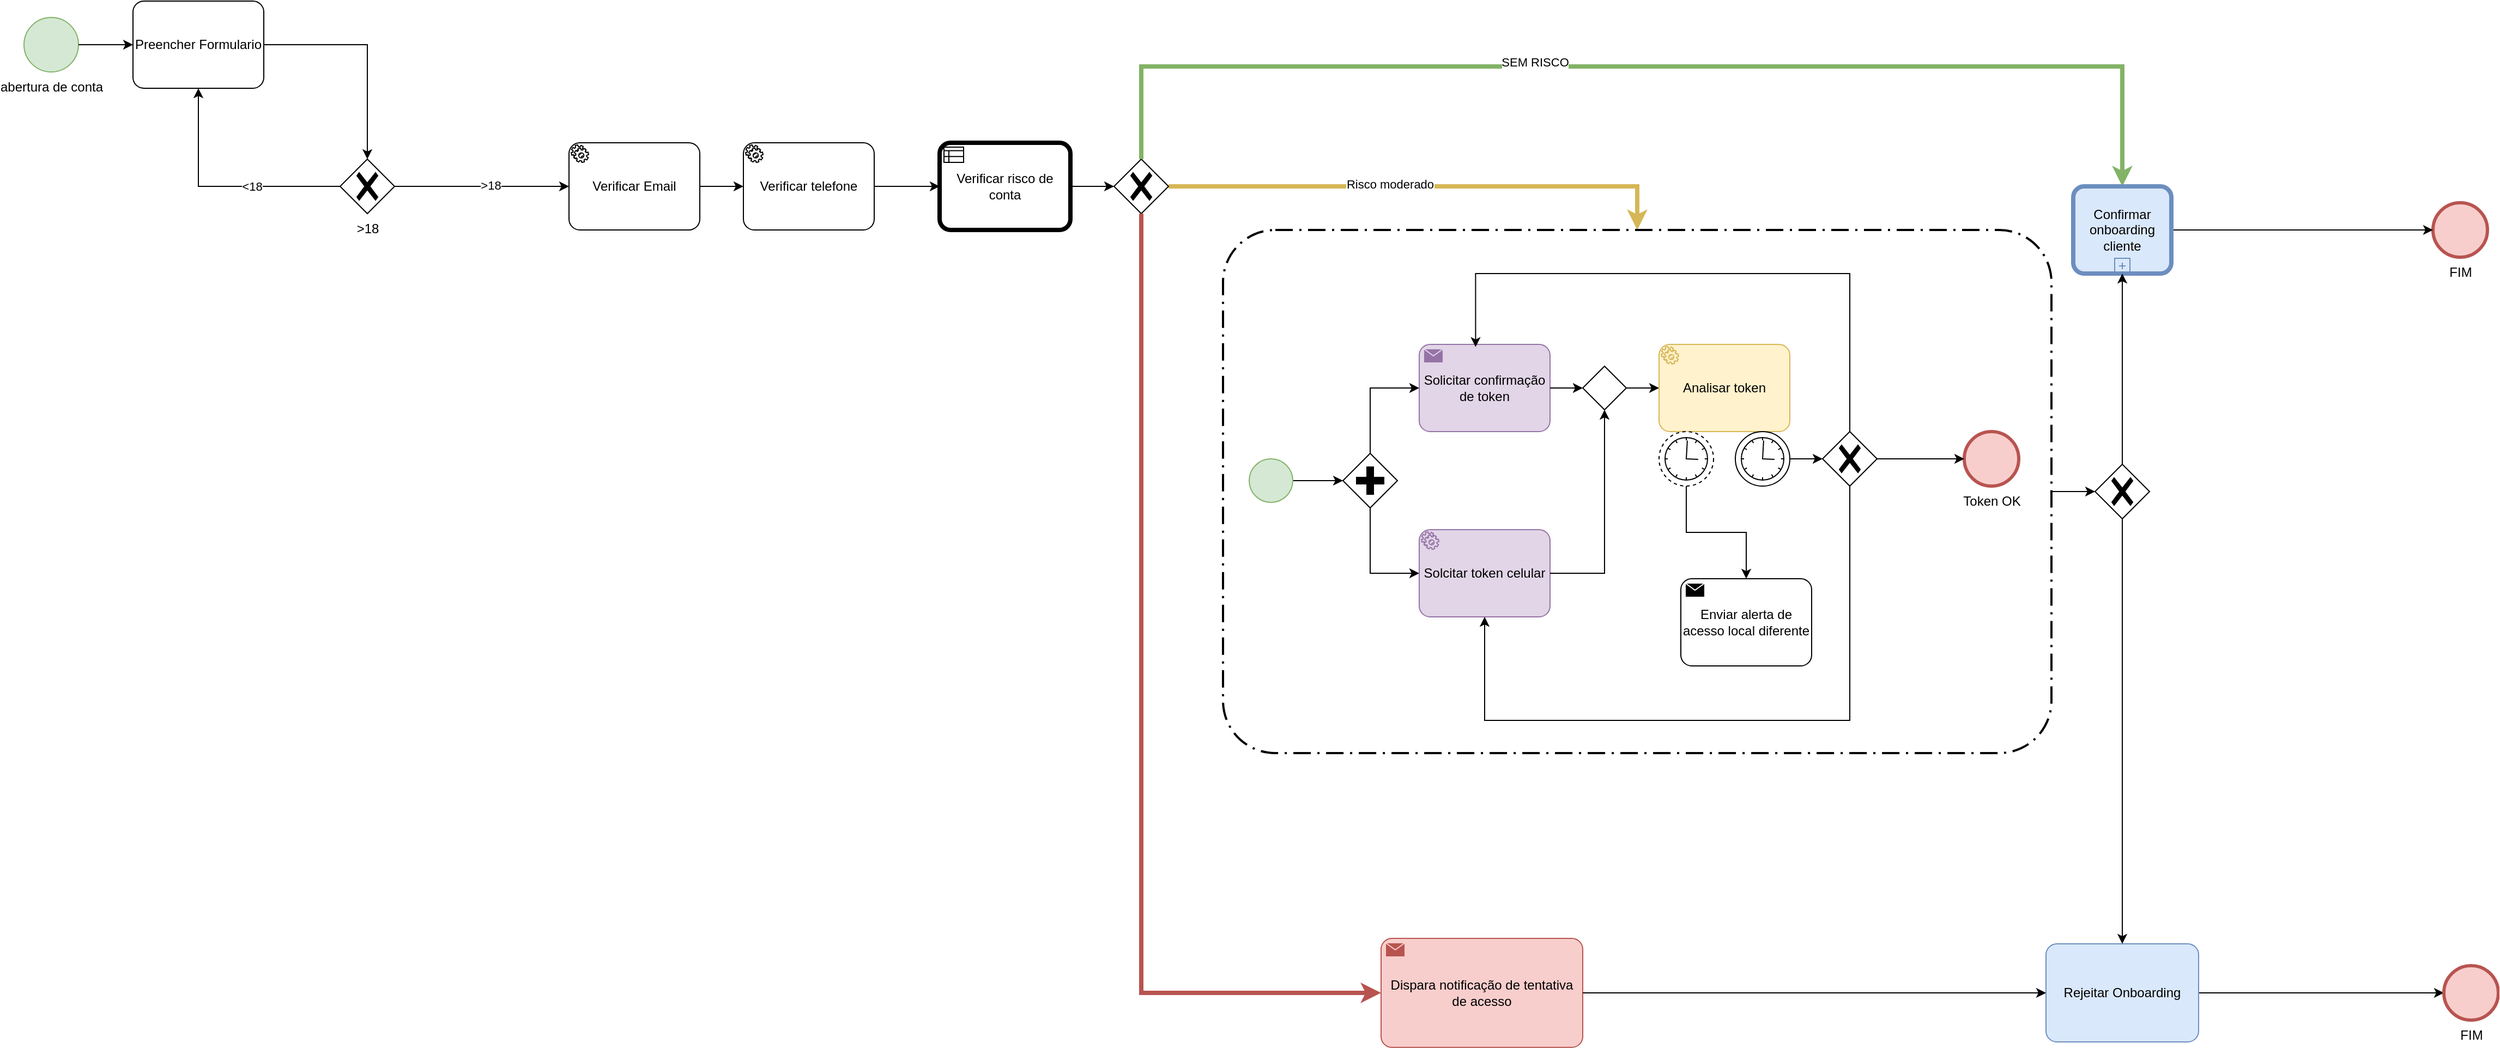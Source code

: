 <mxfile version="24.0.5" type="github">
  <diagram name="Página-1" id="lmp6F7RVdOOkFtUqwaBd">
    <mxGraphModel dx="2534" dy="444" grid="1" gridSize="10" guides="1" tooltips="1" connect="1" arrows="1" fold="1" page="1" pageScale="1" pageWidth="827" pageHeight="1169" math="0" shadow="0">
      <root>
        <mxCell id="0" />
        <mxCell id="1" parent="0" />
        <mxCell id="G66qDVMzxWP-WgLyKfKi-18" value="Verificar Email" style="points=[[0.25,0,0],[0.5,0,0],[0.75,0,0],[1,0.25,0],[1,0.5,0],[1,0.75,0],[0.75,1,0],[0.5,1,0],[0.25,1,0],[0,0.75,0],[0,0.5,0],[0,0.25,0]];shape=mxgraph.bpmn.task;whiteSpace=wrap;rectStyle=rounded;size=10;html=1;container=1;expand=0;collapsible=0;taskMarker=service;" parent="1" vertex="1">
          <mxGeometry x="-600" y="230" width="120" height="80" as="geometry" />
        </mxCell>
        <mxCell id="G66qDVMzxWP-WgLyKfKi-19" value="Verificar telefone" style="points=[[0.25,0,0],[0.5,0,0],[0.75,0,0],[1,0.25,0],[1,0.5,0],[1,0.75,0],[0.75,1,0],[0.5,1,0],[0.25,1,0],[0,0.75,0],[0,0.5,0],[0,0.25,0]];shape=mxgraph.bpmn.task;whiteSpace=wrap;rectStyle=rounded;size=10;html=1;container=1;expand=0;collapsible=0;taskMarker=service;" parent="1" vertex="1">
          <mxGeometry x="-440" y="230" width="120" height="80" as="geometry" />
        </mxCell>
        <mxCell id="G66qDVMzxWP-WgLyKfKi-20" style="edgeStyle=orthogonalEdgeStyle;rounded=0;orthogonalLoop=1;jettySize=auto;html=1;entryX=0;entryY=0.5;entryDx=0;entryDy=0;entryPerimeter=0;" parent="1" source="G66qDVMzxWP-WgLyKfKi-18" target="G66qDVMzxWP-WgLyKfKi-19" edge="1">
          <mxGeometry relative="1" as="geometry" />
        </mxCell>
        <mxCell id="G66qDVMzxWP-WgLyKfKi-23" style="edgeStyle=orthogonalEdgeStyle;rounded=0;orthogonalLoop=1;jettySize=auto;html=1;entryX=0;entryY=0.5;entryDx=0;entryDy=0;entryPerimeter=0;" parent="1" source="G66qDVMzxWP-WgLyKfKi-19" edge="1">
          <mxGeometry relative="1" as="geometry">
            <mxPoint x="-260" y="270" as="targetPoint" />
          </mxGeometry>
        </mxCell>
        <mxCell id="G66qDVMzxWP-WgLyKfKi-1" value="&lt;font style=&quot;vertical-align: inherit;&quot;&gt;&lt;font style=&quot;vertical-align: inherit;&quot;&gt;abertura de conta&lt;/font&gt;&lt;/font&gt;" style="points=[[0.145,0.145,0],[0.5,0,0],[0.855,0.145,0],[1,0.5,0],[0.855,0.855,0],[0.5,1,0],[0.145,0.855,0],[0,0.5,0]];shape=mxgraph.bpmn.event;html=1;verticalLabelPosition=bottom;labelBackgroundColor=#ffffff;verticalAlign=top;align=center;perimeter=ellipsePerimeter;outlineConnect=0;aspect=fixed;outline=standard;symbol=general;fillColor=#d5e8d4;strokeColor=#82b366;" parent="1" vertex="1">
          <mxGeometry x="-1100" y="115" width="50" height="50" as="geometry" />
        </mxCell>
        <mxCell id="G66qDVMzxWP-WgLyKfKi-27" value="Verificar risco de conta" style="points=[[0.25,0,0],[0.5,0,0],[0.75,0,0],[1,0.25,0],[1,0.5,0],[1,0.75,0],[0.75,1,0],[0.5,1,0],[0.25,1,0],[0,0.75,0],[0,0.5,0],[0,0.25,0]];shape=mxgraph.bpmn.task;whiteSpace=wrap;rectStyle=rounded;size=10;html=1;container=1;expand=0;collapsible=0;bpmnShapeType=call;taskMarker=businessRule;" parent="1" vertex="1">
          <mxGeometry x="-260" y="230" width="120" height="80" as="geometry" />
        </mxCell>
        <mxCell id="G66qDVMzxWP-WgLyKfKi-35" style="edgeStyle=orthogonalEdgeStyle;rounded=0;orthogonalLoop=1;jettySize=auto;html=1;fillColor=#fff2cc;strokeColor=#d6b656;strokeWidth=4;entryX=0.5;entryY=0;entryDx=0;entryDy=0;entryPerimeter=0;exitX=1;exitY=0.5;exitDx=0;exitDy=0;exitPerimeter=0;" parent="1" source="G66qDVMzxWP-WgLyKfKi-28" target="G66qDVMzxWP-WgLyKfKi-37" edge="1">
          <mxGeometry relative="1" as="geometry">
            <mxPoint x="190" y="280" as="targetPoint" />
          </mxGeometry>
        </mxCell>
        <mxCell id="G66qDVMzxWP-WgLyKfKi-36" value="Risco moderado" style="edgeLabel;html=1;align=center;verticalAlign=middle;resizable=0;points=[];" parent="G66qDVMzxWP-WgLyKfKi-35" vertex="1" connectable="0">
          <mxGeometry x="-0.139" y="3" relative="1" as="geometry">
            <mxPoint y="1" as="offset" />
          </mxGeometry>
        </mxCell>
        <mxCell id="G66qDVMzxWP-WgLyKfKi-28" value="" style="points=[[0.25,0.25,0],[0.5,0,0],[0.75,0.25,0],[1,0.5,0],[0.75,0.75,0],[0.5,1,0],[0.25,0.75,0],[0,0.5,0]];shape=mxgraph.bpmn.gateway2;html=1;verticalLabelPosition=bottom;labelBackgroundColor=#ffffff;verticalAlign=top;align=center;perimeter=rhombusPerimeter;outlineConnect=0;outline=none;symbol=none;gwType=exclusive;" parent="1" vertex="1">
          <mxGeometry x="-100" y="245" width="50" height="50" as="geometry" />
        </mxCell>
        <mxCell id="G66qDVMzxWP-WgLyKfKi-29" style="edgeStyle=orthogonalEdgeStyle;rounded=0;orthogonalLoop=1;jettySize=auto;html=1;entryX=0;entryY=0.5;entryDx=0;entryDy=0;entryPerimeter=0;" parent="1" source="G66qDVMzxWP-WgLyKfKi-27" target="G66qDVMzxWP-WgLyKfKi-28" edge="1">
          <mxGeometry relative="1" as="geometry" />
        </mxCell>
        <mxCell id="G66qDVMzxWP-WgLyKfKi-37" value="" style="points=[[0.25,0,0],[0.5,0,0],[0.75,0,0],[1,0.25,0],[1,0.5,0],[1,0.75,0],[0.75,1,0],[0.5,1,0],[0.25,1,0],[0,0.75,0],[0,0.5,0],[0,0.25,0]];rounded=1;arcSize=10;dashed=1;strokeColor=#000000;fillColor=none;gradientColor=none;dashPattern=8 3 1 3;strokeWidth=2;whiteSpace=wrap;html=1;movable=0;resizable=0;rotatable=0;deletable=0;editable=0;locked=1;connectable=0;" parent="1" vertex="1">
          <mxGeometry y="310" width="760" height="480" as="geometry" />
        </mxCell>
        <mxCell id="G66qDVMzxWP-WgLyKfKi-43" value="Solicitar confirmação de token" style="points=[[0.25,0,0],[0.5,0,0],[0.75,0,0],[1,0.25,0],[1,0.5,0],[1,0.75,0],[0.75,1,0],[0.5,1,0],[0.25,1,0],[0,0.75,0],[0,0.5,0],[0,0.25,0]];shape=mxgraph.bpmn.task;whiteSpace=wrap;rectStyle=rounded;size=10;html=1;container=1;expand=0;collapsible=0;taskMarker=send;fillColor=#e1d5e7;strokeColor=#9673a6;movable=0;resizable=0;rotatable=0;deletable=0;editable=0;locked=1;connectable=0;" parent="1" vertex="1">
          <mxGeometry x="180" y="415" width="120" height="80" as="geometry" />
        </mxCell>
        <mxCell id="G66qDVMzxWP-WgLyKfKi-46" value="Analisar token" style="points=[[0.25,0,0],[0.5,0,0],[0.75,0,0],[1,0.25,0],[1,0.5,0],[1,0.75,0],[0.75,1,0],[0.5,1,0],[0.25,1,0],[0,0.75,0],[0,0.5,0],[0,0.25,0]];shape=mxgraph.bpmn.task;whiteSpace=wrap;rectStyle=rounded;size=10;html=1;container=1;expand=0;collapsible=0;taskMarker=service;fillColor=#fff2cc;strokeColor=#d6b656;movable=0;resizable=0;rotatable=0;deletable=0;editable=0;locked=1;connectable=0;" parent="1" vertex="1">
          <mxGeometry x="400" y="415" width="120" height="80" as="geometry" />
        </mxCell>
        <mxCell id="G66qDVMzxWP-WgLyKfKi-47" value="" style="points=[[0.145,0.145,0],[0.5,0,0],[0.855,0.145,0],[1,0.5,0],[0.855,0.855,0],[0.5,1,0],[0.145,0.855,0],[0,0.5,0]];shape=mxgraph.bpmn.event;html=1;verticalLabelPosition=bottom;labelBackgroundColor=#ffffff;verticalAlign=top;align=center;perimeter=ellipsePerimeter;outlineConnect=0;aspect=fixed;outline=standard;symbol=timer;movable=0;resizable=0;rotatable=0;deletable=0;editable=0;locked=1;connectable=0;" parent="G66qDVMzxWP-WgLyKfKi-46" vertex="1">
          <mxGeometry x="70" y="80" width="50" height="50" as="geometry" />
        </mxCell>
        <mxCell id="G66qDVMzxWP-WgLyKfKi-53" value="" style="points=[[0.145,0.145,0],[0.5,0,0],[0.855,0.145,0],[1,0.5,0],[0.855,0.855,0],[0.5,1,0],[0.145,0.855,0],[0,0.5,0]];shape=mxgraph.bpmn.event;html=1;verticalLabelPosition=bottom;labelBackgroundColor=#ffffff;verticalAlign=top;align=center;perimeter=ellipsePerimeter;outlineConnect=0;aspect=fixed;outline=eventNonint;symbol=timer;movable=0;resizable=0;rotatable=0;deletable=0;editable=0;locked=1;connectable=0;" parent="G66qDVMzxWP-WgLyKfKi-46" vertex="1">
          <mxGeometry y="80" width="50" height="50" as="geometry" />
        </mxCell>
        <mxCell id="G66qDVMzxWP-WgLyKfKi-48" value="" style="points=[[0.25,0.25,0],[0.5,0,0],[0.75,0.25,0],[1,0.5,0],[0.75,0.75,0],[0.5,1,0],[0.25,0.75,0],[0,0.5,0]];shape=mxgraph.bpmn.gateway2;html=1;verticalLabelPosition=bottom;labelBackgroundColor=#ffffff;verticalAlign=top;align=center;perimeter=rhombusPerimeter;outlineConnect=0;outline=none;symbol=none;gwType=exclusive;movable=0;resizable=0;rotatable=0;deletable=0;editable=0;locked=1;connectable=0;" parent="1" vertex="1">
          <mxGeometry x="550" y="495" width="50" height="50" as="geometry" />
        </mxCell>
        <mxCell id="G66qDVMzxWP-WgLyKfKi-49" style="edgeStyle=orthogonalEdgeStyle;rounded=0;orthogonalLoop=1;jettySize=auto;html=1;movable=0;resizable=0;rotatable=0;deletable=0;editable=0;locked=1;connectable=0;" parent="1" source="G66qDVMzxWP-WgLyKfKi-47" target="G66qDVMzxWP-WgLyKfKi-48" edge="1">
          <mxGeometry relative="1" as="geometry" />
        </mxCell>
        <mxCell id="G66qDVMzxWP-WgLyKfKi-50" value="Token OK" style="points=[[0.145,0.145,0],[0.5,0,0],[0.855,0.145,0],[1,0.5,0],[0.855,0.855,0],[0.5,1,0],[0.145,0.855,0],[0,0.5,0]];shape=mxgraph.bpmn.event;html=1;verticalLabelPosition=bottom;labelBackgroundColor=#ffffff;verticalAlign=top;align=center;perimeter=ellipsePerimeter;outlineConnect=0;aspect=fixed;outline=end;symbol=terminate2;fillColor=#f8cecc;strokeColor=#b85450;movable=0;resizable=0;rotatable=0;deletable=0;editable=0;locked=1;connectable=0;" parent="1" vertex="1">
          <mxGeometry x="680" y="495" width="50" height="50" as="geometry" />
        </mxCell>
        <mxCell id="G66qDVMzxWP-WgLyKfKi-52" style="edgeStyle=orthogonalEdgeStyle;rounded=0;orthogonalLoop=1;jettySize=auto;html=1;entryX=0.431;entryY=0.03;entryDx=0;entryDy=0;entryPerimeter=0;movable=0;resizable=0;rotatable=0;deletable=0;editable=0;locked=1;connectable=0;" parent="1" source="G66qDVMzxWP-WgLyKfKi-48" target="G66qDVMzxWP-WgLyKfKi-43" edge="1">
          <mxGeometry relative="1" as="geometry">
            <Array as="points">
              <mxPoint x="575" y="350" />
              <mxPoint x="232" y="350" />
            </Array>
          </mxGeometry>
        </mxCell>
        <mxCell id="G66qDVMzxWP-WgLyKfKi-54" value="Enviar alerta de acesso local diferente" style="points=[[0.25,0,0],[0.5,0,0],[0.75,0,0],[1,0.25,0],[1,0.5,0],[1,0.75,0],[0.75,1,0],[0.5,1,0],[0.25,1,0],[0,0.75,0],[0,0.5,0],[0,0.25,0]];shape=mxgraph.bpmn.task;whiteSpace=wrap;rectStyle=rounded;size=10;html=1;container=1;expand=0;collapsible=0;taskMarker=send;movable=1;resizable=1;rotatable=1;deletable=1;editable=1;locked=0;connectable=1;" parent="1" vertex="1">
          <mxGeometry x="420" y="630" width="120" height="80" as="geometry" />
        </mxCell>
        <mxCell id="G66qDVMzxWP-WgLyKfKi-55" style="edgeStyle=orthogonalEdgeStyle;rounded=0;orthogonalLoop=1;jettySize=auto;html=1;exitX=0.5;exitY=1;exitDx=0;exitDy=0;exitPerimeter=0;entryX=0.5;entryY=0;entryDx=0;entryDy=0;entryPerimeter=0;movable=0;resizable=0;rotatable=0;deletable=0;editable=0;locked=1;connectable=0;" parent="1" source="G66qDVMzxWP-WgLyKfKi-53" target="G66qDVMzxWP-WgLyKfKi-54" edge="1">
          <mxGeometry relative="1" as="geometry" />
        </mxCell>
        <mxCell id="G66qDVMzxWP-WgLyKfKi-56" value="Preencher Formulario" style="points=[[0.25,0,0],[0.5,0,0],[0.75,0,0],[1,0.25,0],[1,0.5,0],[1,0.75,0],[0.75,1,0],[0.5,1,0],[0.25,1,0],[0,0.75,0],[0,0.5,0],[0,0.25,0]];shape=mxgraph.bpmn.task;whiteSpace=wrap;rectStyle=rounded;size=10;html=1;container=1;expand=0;collapsible=0;taskMarker=abstract;" parent="1" vertex="1">
          <mxGeometry x="-1000" y="100" width="120" height="80" as="geometry" />
        </mxCell>
        <mxCell id="G66qDVMzxWP-WgLyKfKi-57" style="edgeStyle=orthogonalEdgeStyle;rounded=0;orthogonalLoop=1;jettySize=auto;html=1;entryX=0;entryY=0.5;entryDx=0;entryDy=0;entryPerimeter=0;" parent="1" source="G66qDVMzxWP-WgLyKfKi-1" target="G66qDVMzxWP-WgLyKfKi-56" edge="1">
          <mxGeometry relative="1" as="geometry" />
        </mxCell>
        <mxCell id="G66qDVMzxWP-WgLyKfKi-59" value="" style="points=[[0.25,0.25,0],[0.5,0,0],[0.75,0.25,0],[1,0.5,0],[0.75,0.75,0],[0.5,1,0],[0.25,0.75,0],[0,0.5,0]];shape=mxgraph.bpmn.gateway2;html=1;verticalLabelPosition=bottom;labelBackgroundColor=#ffffff;verticalAlign=top;align=center;perimeter=rhombusPerimeter;outlineConnect=0;outline=none;symbol=none;gwType=exclusive;" parent="1" vertex="1">
          <mxGeometry x="800" y="525" width="50" height="50" as="geometry" />
        </mxCell>
        <mxCell id="G66qDVMzxWP-WgLyKfKi-62" value="Solcitar token celular" style="points=[[0.25,0,0],[0.5,0,0],[0.75,0,0],[1,0.25,0],[1,0.5,0],[1,0.75,0],[0.75,1,0],[0.5,1,0],[0.25,1,0],[0,0.75,0],[0,0.5,0],[0,0.25,0]];shape=mxgraph.bpmn.task;whiteSpace=wrap;rectStyle=rounded;size=10;html=1;container=1;expand=0;collapsible=0;taskMarker=service;fillColor=#e1d5e7;strokeColor=#9673a6;movable=0;resizable=0;rotatable=0;deletable=0;editable=0;locked=1;connectable=0;" parent="1" vertex="1">
          <mxGeometry x="180" y="585" width="120" height="80" as="geometry" />
        </mxCell>
        <mxCell id="G66qDVMzxWP-WgLyKfKi-63" value="" style="points=[[0.25,0.25,0],[0.5,0,0],[0.75,0.25,0],[1,0.5,0],[0.75,0.75,0],[0.5,1,0],[0.25,0.75,0],[0,0.5,0]];shape=mxgraph.bpmn.gateway2;html=1;verticalLabelPosition=bottom;labelBackgroundColor=#ffffff;verticalAlign=top;align=center;perimeter=rhombusPerimeter;outlineConnect=0;outline=none;symbol=none;gwType=parallel;movable=0;resizable=0;rotatable=0;deletable=0;editable=0;locked=1;connectable=0;" parent="1" vertex="1">
          <mxGeometry x="110" y="515" width="50" height="50" as="geometry" />
        </mxCell>
        <mxCell id="G66qDVMzxWP-WgLyKfKi-64" style="edgeStyle=orthogonalEdgeStyle;rounded=0;orthogonalLoop=1;jettySize=auto;html=1;entryX=0;entryY=0.5;entryDx=0;entryDy=0;entryPerimeter=0;movable=0;resizable=0;rotatable=0;deletable=0;editable=0;locked=1;connectable=0;" parent="1" source="G66qDVMzxWP-WgLyKfKi-40" target="G66qDVMzxWP-WgLyKfKi-63" edge="1">
          <mxGeometry relative="1" as="geometry">
            <mxPoint x="60" y="540" as="sourcePoint" />
          </mxGeometry>
        </mxCell>
        <mxCell id="G66qDVMzxWP-WgLyKfKi-65" style="edgeStyle=orthogonalEdgeStyle;rounded=0;orthogonalLoop=1;jettySize=auto;html=1;entryX=0;entryY=0.5;entryDx=0;entryDy=0;entryPerimeter=0;exitX=0.5;exitY=0;exitDx=0;exitDy=0;exitPerimeter=0;movable=0;resizable=0;rotatable=0;deletable=0;editable=0;locked=1;connectable=0;" parent="1" source="G66qDVMzxWP-WgLyKfKi-63" target="G66qDVMzxWP-WgLyKfKi-43" edge="1">
          <mxGeometry relative="1" as="geometry" />
        </mxCell>
        <mxCell id="G66qDVMzxWP-WgLyKfKi-68" style="edgeStyle=orthogonalEdgeStyle;rounded=0;orthogonalLoop=1;jettySize=auto;html=1;entryX=0;entryY=0.5;entryDx=0;entryDy=0;entryPerimeter=0;exitX=0.5;exitY=1;exitDx=0;exitDy=0;exitPerimeter=0;movable=0;resizable=0;rotatable=0;deletable=0;editable=0;locked=1;connectable=0;" parent="1" source="G66qDVMzxWP-WgLyKfKi-63" target="G66qDVMzxWP-WgLyKfKi-62" edge="1">
          <mxGeometry relative="1" as="geometry" />
        </mxCell>
        <mxCell id="G66qDVMzxWP-WgLyKfKi-70" style="edgeStyle=orthogonalEdgeStyle;rounded=0;orthogonalLoop=1;jettySize=auto;html=1;movable=0;resizable=0;rotatable=0;deletable=0;editable=0;locked=1;connectable=0;" parent="1" source="G66qDVMzxWP-WgLyKfKi-69" target="G66qDVMzxWP-WgLyKfKi-46" edge="1">
          <mxGeometry relative="1" as="geometry" />
        </mxCell>
        <mxCell id="G66qDVMzxWP-WgLyKfKi-69" value="" style="points=[[0.25,0.25,0],[0.5,0,0],[0.75,0.25,0],[1,0.5,0],[0.75,0.75,0],[0.5,1,0],[0.25,0.75,0],[0,0.5,0]];shape=mxgraph.bpmn.gateway2;html=1;verticalLabelPosition=bottom;labelBackgroundColor=#ffffff;verticalAlign=top;align=center;perimeter=rhombusPerimeter;outlineConnect=0;outline=none;symbol=none;movable=0;resizable=0;rotatable=0;deletable=0;editable=0;locked=1;connectable=0;" parent="1" vertex="1">
          <mxGeometry x="330" y="435" width="40" height="40" as="geometry" />
        </mxCell>
        <mxCell id="G66qDVMzxWP-WgLyKfKi-71" style="edgeStyle=orthogonalEdgeStyle;rounded=0;orthogonalLoop=1;jettySize=auto;html=1;entryX=0;entryY=0.5;entryDx=0;entryDy=0;entryPerimeter=0;movable=0;resizable=0;rotatable=0;deletable=0;editable=0;locked=1;connectable=0;" parent="1" source="G66qDVMzxWP-WgLyKfKi-43" target="G66qDVMzxWP-WgLyKfKi-69" edge="1">
          <mxGeometry relative="1" as="geometry" />
        </mxCell>
        <mxCell id="G66qDVMzxWP-WgLyKfKi-72" style="edgeStyle=orthogonalEdgeStyle;rounded=0;orthogonalLoop=1;jettySize=auto;html=1;entryX=0.5;entryY=1;entryDx=0;entryDy=0;entryPerimeter=0;movable=0;resizable=0;rotatable=0;deletable=0;editable=0;locked=1;connectable=0;" parent="1" source="G66qDVMzxWP-WgLyKfKi-62" target="G66qDVMzxWP-WgLyKfKi-69" edge="1">
          <mxGeometry relative="1" as="geometry" />
        </mxCell>
        <mxCell id="G66qDVMzxWP-WgLyKfKi-73" style="edgeStyle=orthogonalEdgeStyle;rounded=0;orthogonalLoop=1;jettySize=auto;html=1;entryX=0.5;entryY=1;entryDx=0;entryDy=0;entryPerimeter=0;movable=0;resizable=0;rotatable=0;deletable=0;editable=0;locked=1;connectable=0;" parent="1" source="G66qDVMzxWP-WgLyKfKi-48" target="G66qDVMzxWP-WgLyKfKi-62" edge="1">
          <mxGeometry relative="1" as="geometry">
            <Array as="points">
              <mxPoint x="575" y="760" />
              <mxPoint x="240" y="760" />
            </Array>
          </mxGeometry>
        </mxCell>
        <mxCell id="G66qDVMzxWP-WgLyKfKi-75" style="edgeStyle=orthogonalEdgeStyle;rounded=0;orthogonalLoop=1;jettySize=auto;html=1;entryX=0;entryY=0.5;entryDx=0;entryDy=0;entryPerimeter=0;movable=0;resizable=0;rotatable=0;deletable=0;editable=0;locked=1;connectable=0;" parent="1" source="G66qDVMzxWP-WgLyKfKi-48" target="G66qDVMzxWP-WgLyKfKi-50" edge="1">
          <mxGeometry relative="1" as="geometry" />
        </mxCell>
        <mxCell id="G66qDVMzxWP-WgLyKfKi-77" style="edgeStyle=orthogonalEdgeStyle;rounded=0;orthogonalLoop=1;jettySize=auto;html=1;entryX=0;entryY=0.5;entryDx=0;entryDy=0;entryPerimeter=0;fillColor=#f8cecc;strokeColor=#b85450;strokeWidth=4;" parent="1" source="G66qDVMzxWP-WgLyKfKi-28" target="G66qDVMzxWP-WgLyKfKi-80" edge="1">
          <mxGeometry relative="1" as="geometry">
            <mxPoint x="80" y="1010" as="targetPoint" />
            <Array as="points">
              <mxPoint x="-75" y="1010" />
              <mxPoint x="100" y="1010" />
            </Array>
          </mxGeometry>
        </mxCell>
        <mxCell id="G66qDVMzxWP-WgLyKfKi-78" value="" style="edgeStyle=orthogonalEdgeStyle;rounded=0;orthogonalLoop=1;jettySize=auto;html=1;entryX=0;entryY=0.5;entryDx=0;entryDy=0;entryPerimeter=0;movable=0;resizable=0;rotatable=0;deletable=0;editable=0;locked=1;connectable=0;" parent="1" target="G66qDVMzxWP-WgLyKfKi-40" edge="1">
          <mxGeometry relative="1" as="geometry">
            <mxPoint x="60" y="540" as="sourcePoint" />
            <mxPoint x="110" y="540" as="targetPoint" />
          </mxGeometry>
        </mxCell>
        <mxCell id="G66qDVMzxWP-WgLyKfKi-40" value="" style="points=[[0.145,0.145,0],[0.5,0,0],[0.855,0.145,0],[1,0.5,0],[0.855,0.855,0],[0.5,1,0],[0.145,0.855,0],[0,0.5,0]];shape=mxgraph.bpmn.event;html=1;verticalLabelPosition=bottom;labelBackgroundColor=#ffffff;verticalAlign=top;align=center;perimeter=ellipsePerimeter;outlineConnect=0;aspect=fixed;outline=standard;symbol=general;fillColor=#d5e8d4;strokeColor=#82b366;movable=0;resizable=0;rotatable=0;deletable=0;editable=0;locked=1;connectable=0;" parent="1" vertex="1">
          <mxGeometry x="24" y="520" width="40" height="40" as="geometry" />
        </mxCell>
        <mxCell id="G66qDVMzxWP-WgLyKfKi-79" style="edgeStyle=orthogonalEdgeStyle;rounded=0;orthogonalLoop=1;jettySize=auto;html=1;entryX=0;entryY=0.5;entryDx=0;entryDy=0;entryPerimeter=0;" parent="1" source="G66qDVMzxWP-WgLyKfKi-37" target="G66qDVMzxWP-WgLyKfKi-59" edge="1">
          <mxGeometry relative="1" as="geometry" />
        </mxCell>
        <mxCell id="G66qDVMzxWP-WgLyKfKi-80" value="Dispara notificação de tentativa de acesso" style="points=[[0.25,0,0],[0.5,0,0],[0.75,0,0],[1,0.25,0],[1,0.5,0],[1,0.75,0],[0.75,1,0],[0.5,1,0],[0.25,1,0],[0,0.75,0],[0,0.5,0],[0,0.25,0]];shape=mxgraph.bpmn.task;whiteSpace=wrap;rectStyle=rounded;size=10;html=1;container=1;expand=0;collapsible=0;taskMarker=send;fillColor=#f8cecc;strokeColor=#b85450;" parent="1" vertex="1">
          <mxGeometry x="145" y="960" width="185" height="100" as="geometry" />
        </mxCell>
        <mxCell id="G66qDVMzxWP-WgLyKfKi-83" style="edgeStyle=orthogonalEdgeStyle;rounded=0;orthogonalLoop=1;jettySize=auto;html=1;fillColor=#d5e8d4;strokeColor=#82b366;strokeWidth=4;entryX=0.5;entryY=0;entryDx=0;entryDy=0;entryPerimeter=0;" parent="1" source="G66qDVMzxWP-WgLyKfKi-28" target="G66qDVMzxWP-WgLyKfKi-93" edge="1">
          <mxGeometry relative="1" as="geometry">
            <mxPoint x="870" y="200" as="targetPoint" />
            <Array as="points">
              <mxPoint x="-75" y="160" />
              <mxPoint x="825" y="160" />
            </Array>
          </mxGeometry>
        </mxCell>
        <mxCell id="G66qDVMzxWP-WgLyKfKi-84" value="SEM RISCO" style="edgeLabel;html=1;align=center;verticalAlign=middle;resizable=0;points=[];" parent="G66qDVMzxWP-WgLyKfKi-83" vertex="1" connectable="0">
          <mxGeometry x="-0.185" y="4" relative="1" as="geometry">
            <mxPoint as="offset" />
          </mxGeometry>
        </mxCell>
        <mxCell id="G66qDVMzxWP-WgLyKfKi-85" value="FIM" style="points=[[0.145,0.145,0],[0.5,0,0],[0.855,0.145,0],[1,0.5,0],[0.855,0.855,0],[0.5,1,0],[0.145,0.855,0],[0,0.5,0]];shape=mxgraph.bpmn.event;html=1;verticalLabelPosition=bottom;labelBackgroundColor=#ffffff;verticalAlign=top;align=center;perimeter=ellipsePerimeter;outlineConnect=0;aspect=fixed;outline=end;symbol=terminate2;fillColor=#f8cecc;strokeColor=#b85450;" parent="1" vertex="1">
          <mxGeometry x="1110" y="285" width="50" height="50" as="geometry" />
        </mxCell>
        <mxCell id="G66qDVMzxWP-WgLyKfKi-86" style="edgeStyle=orthogonalEdgeStyle;rounded=0;orthogonalLoop=1;jettySize=auto;html=1;entryX=0;entryY=0.5;entryDx=0;entryDy=0;entryPerimeter=0;exitX=1;exitY=0.5;exitDx=0;exitDy=0;exitPerimeter=0;" parent="1" source="G66qDVMzxWP-WgLyKfKi-93" target="G66qDVMzxWP-WgLyKfKi-85" edge="1">
          <mxGeometry relative="1" as="geometry">
            <mxPoint x="990" y="310" as="sourcePoint" />
          </mxGeometry>
        </mxCell>
        <mxCell id="G66qDVMzxWP-WgLyKfKi-92" style="edgeStyle=orthogonalEdgeStyle;rounded=0;orthogonalLoop=1;jettySize=auto;html=1;" parent="1" source="G66qDVMzxWP-WgLyKfKi-88" target="G66qDVMzxWP-WgLyKfKi-91" edge="1">
          <mxGeometry relative="1" as="geometry" />
        </mxCell>
        <mxCell id="G66qDVMzxWP-WgLyKfKi-88" value="Rejeitar Onboarding" style="points=[[0.25,0,0],[0.5,0,0],[0.75,0,0],[1,0.25,0],[1,0.5,0],[1,0.75,0],[0.75,1,0],[0.5,1,0],[0.25,1,0],[0,0.75,0],[0,0.5,0],[0,0.25,0]];shape=mxgraph.bpmn.task;whiteSpace=wrap;rectStyle=rounded;size=10;html=1;container=1;expand=0;collapsible=0;taskMarker=abstract;fillColor=#dae8fc;strokeColor=#6c8ebf;" parent="1" vertex="1">
          <mxGeometry x="755" y="965" width="140" height="90" as="geometry" />
        </mxCell>
        <mxCell id="G66qDVMzxWP-WgLyKfKi-89" style="edgeStyle=orthogonalEdgeStyle;rounded=0;orthogonalLoop=1;jettySize=auto;html=1;entryX=0;entryY=0.5;entryDx=0;entryDy=0;entryPerimeter=0;" parent="1" source="G66qDVMzxWP-WgLyKfKi-80" target="G66qDVMzxWP-WgLyKfKi-88" edge="1">
          <mxGeometry relative="1" as="geometry" />
        </mxCell>
        <mxCell id="G66qDVMzxWP-WgLyKfKi-90" style="edgeStyle=orthogonalEdgeStyle;rounded=0;orthogonalLoop=1;jettySize=auto;html=1;entryX=0.5;entryY=0;entryDx=0;entryDy=0;entryPerimeter=0;" parent="1" source="G66qDVMzxWP-WgLyKfKi-59" target="G66qDVMzxWP-WgLyKfKi-88" edge="1">
          <mxGeometry relative="1" as="geometry" />
        </mxCell>
        <mxCell id="G66qDVMzxWP-WgLyKfKi-91" value="FIM" style="points=[[0.145,0.145,0],[0.5,0,0],[0.855,0.145,0],[1,0.5,0],[0.855,0.855,0],[0.5,1,0],[0.145,0.855,0],[0,0.5,0]];shape=mxgraph.bpmn.event;html=1;verticalLabelPosition=bottom;labelBackgroundColor=#ffffff;verticalAlign=top;align=center;perimeter=ellipsePerimeter;outlineConnect=0;aspect=fixed;outline=end;symbol=terminate2;fillColor=#f8cecc;strokeColor=#b85450;" parent="1" vertex="1">
          <mxGeometry x="1120" y="985" width="50" height="50" as="geometry" />
        </mxCell>
        <mxCell id="G66qDVMzxWP-WgLyKfKi-93" value="Confirmar onboarding cliente" style="points=[[0.25,0,0],[0.5,0,0],[0.75,0,0],[1,0.25,0],[1,0.5,0],[1,0.75,0],[0.75,1,0],[0.5,1,0],[0.25,1,0],[0,0.75,0],[0,0.5,0],[0,0.25,0]];shape=mxgraph.bpmn.task;whiteSpace=wrap;rectStyle=rounded;size=10;html=1;container=1;expand=0;collapsible=0;bpmnShapeType=call;isLoopSub=1;fillColor=#dae8fc;strokeColor=#6c8ebf;" parent="1" vertex="1">
          <mxGeometry x="780" y="270" width="90" height="80" as="geometry" />
        </mxCell>
        <mxCell id="G66qDVMzxWP-WgLyKfKi-94" style="edgeStyle=orthogonalEdgeStyle;rounded=0;orthogonalLoop=1;jettySize=auto;html=1;entryX=0.5;entryY=1;entryDx=0;entryDy=0;entryPerimeter=0;" parent="1" source="G66qDVMzxWP-WgLyKfKi-59" target="G66qDVMzxWP-WgLyKfKi-93" edge="1">
          <mxGeometry relative="1" as="geometry" />
        </mxCell>
        <mxCell id="G66qDVMzxWP-WgLyKfKi-95" value="&amp;gt;18" style="points=[[0.25,0.25,0],[0.5,0,0],[0.75,0.25,0],[1,0.5,0],[0.75,0.75,0],[0.5,1,0],[0.25,0.75,0],[0,0.5,0]];shape=mxgraph.bpmn.gateway2;html=1;verticalLabelPosition=bottom;labelBackgroundColor=#ffffff;verticalAlign=top;align=center;perimeter=rhombusPerimeter;outlineConnect=0;outline=none;symbol=none;gwType=exclusive;" parent="1" vertex="1">
          <mxGeometry x="-810" y="245" width="50" height="50" as="geometry" />
        </mxCell>
        <mxCell id="G66qDVMzxWP-WgLyKfKi-97" style="edgeStyle=orthogonalEdgeStyle;rounded=0;orthogonalLoop=1;jettySize=auto;html=1;entryX=0.5;entryY=0;entryDx=0;entryDy=0;entryPerimeter=0;" parent="1" source="G66qDVMzxWP-WgLyKfKi-56" target="G66qDVMzxWP-WgLyKfKi-95" edge="1">
          <mxGeometry relative="1" as="geometry" />
        </mxCell>
        <mxCell id="G66qDVMzxWP-WgLyKfKi-98" style="edgeStyle=orthogonalEdgeStyle;rounded=0;orthogonalLoop=1;jettySize=auto;html=1;entryX=0;entryY=0.5;entryDx=0;entryDy=0;entryPerimeter=0;" parent="1" source="G66qDVMzxWP-WgLyKfKi-95" target="G66qDVMzxWP-WgLyKfKi-18" edge="1">
          <mxGeometry relative="1" as="geometry" />
        </mxCell>
        <mxCell id="_LhOWEi2XMvblvYzFJis-2" value="&amp;gt;18" style="edgeLabel;html=1;align=center;verticalAlign=middle;resizable=0;points=[];" vertex="1" connectable="0" parent="G66qDVMzxWP-WgLyKfKi-98">
          <mxGeometry x="0.1" y="1" relative="1" as="geometry">
            <mxPoint as="offset" />
          </mxGeometry>
        </mxCell>
        <mxCell id="G66qDVMzxWP-WgLyKfKi-99" style="edgeStyle=orthogonalEdgeStyle;rounded=0;orthogonalLoop=1;jettySize=auto;html=1;entryX=0.5;entryY=1;entryDx=0;entryDy=0;entryPerimeter=0;" parent="1" source="G66qDVMzxWP-WgLyKfKi-95" target="G66qDVMzxWP-WgLyKfKi-56" edge="1">
          <mxGeometry relative="1" as="geometry" />
        </mxCell>
        <mxCell id="_LhOWEi2XMvblvYzFJis-1" value="&amp;lt;18" style="edgeLabel;html=1;align=center;verticalAlign=middle;resizable=0;points=[];" vertex="1" connectable="0" parent="G66qDVMzxWP-WgLyKfKi-99">
          <mxGeometry x="-0.264" relative="1" as="geometry">
            <mxPoint as="offset" />
          </mxGeometry>
        </mxCell>
      </root>
    </mxGraphModel>
  </diagram>
</mxfile>
